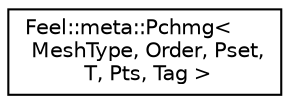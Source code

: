 digraph "Graphical Class Hierarchy"
{
 // LATEX_PDF_SIZE
  edge [fontname="Helvetica",fontsize="10",labelfontname="Helvetica",labelfontsize="10"];
  node [fontname="Helvetica",fontsize="10",shape=record];
  rankdir="LR";
  Node0 [label="Feel::meta::Pchmg\<\l MeshType, Order, Pset,\l T, Pts, Tag \>",height=0.2,width=0.4,color="black", fillcolor="white", style="filled",URL="$structFeel_1_1meta_1_1Pchmg.html",tooltip=" "];
}
